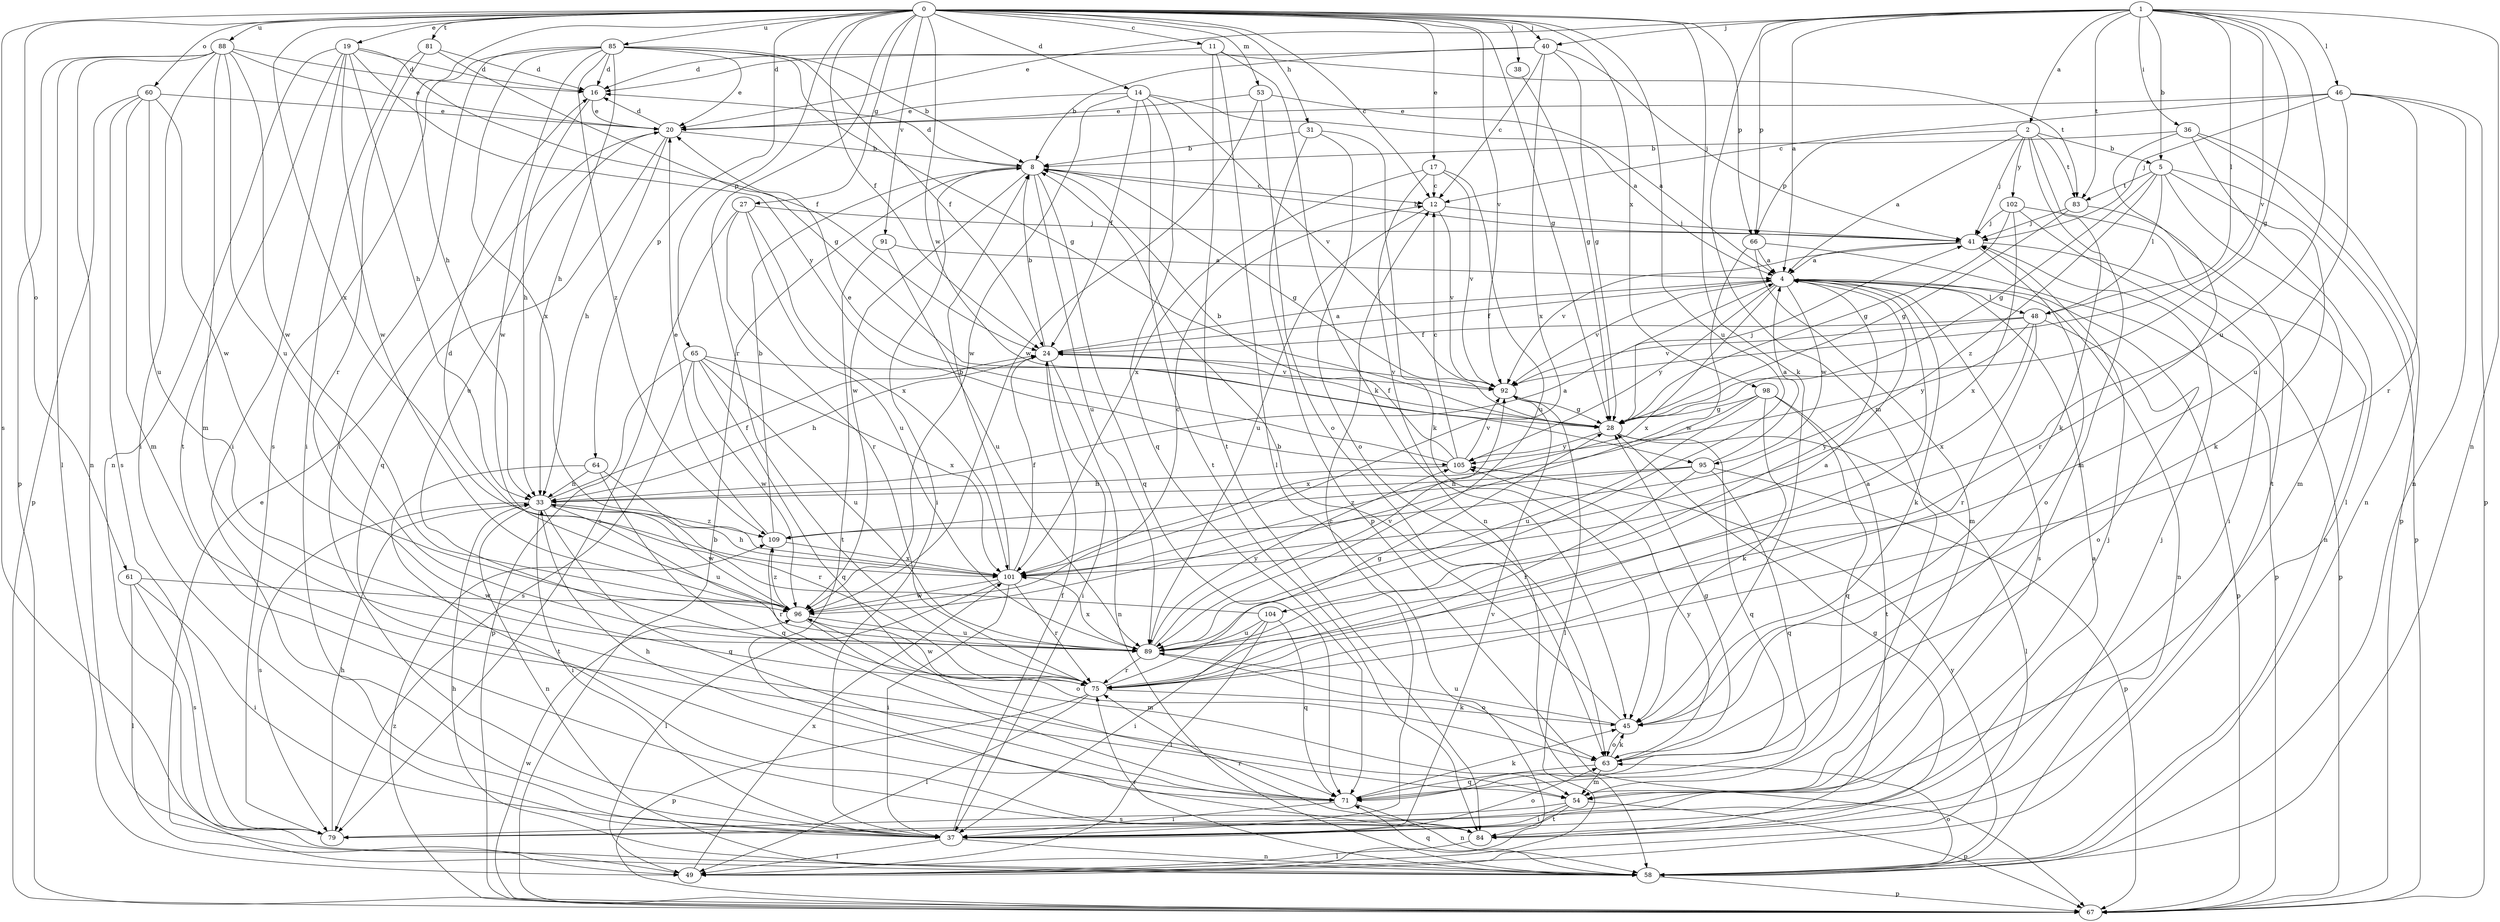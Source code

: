strict digraph  {
0;
1;
2;
4;
5;
8;
11;
12;
14;
16;
17;
19;
20;
24;
27;
28;
31;
33;
36;
37;
38;
40;
41;
45;
46;
48;
49;
53;
54;
58;
60;
61;
63;
64;
65;
66;
67;
71;
75;
79;
81;
83;
84;
85;
88;
89;
91;
92;
95;
96;
98;
101;
102;
104;
105;
109;
0 -> 11  [label=c];
0 -> 12  [label=c];
0 -> 14  [label=d];
0 -> 17  [label=e];
0 -> 19  [label=e];
0 -> 24  [label=f];
0 -> 27  [label=g];
0 -> 28  [label=g];
0 -> 31  [label=h];
0 -> 33  [label=h];
0 -> 38  [label=j];
0 -> 40  [label=j];
0 -> 45  [label=k];
0 -> 53  [label=m];
0 -> 60  [label=o];
0 -> 61  [label=o];
0 -> 64  [label=p];
0 -> 65  [label=p];
0 -> 66  [label=p];
0 -> 75  [label=r];
0 -> 79  [label=s];
0 -> 81  [label=t];
0 -> 85  [label=u];
0 -> 88  [label=u];
0 -> 89  [label=u];
0 -> 91  [label=v];
0 -> 92  [label=v];
0 -> 95  [label=w];
0 -> 98  [label=x];
0 -> 101  [label=x];
1 -> 2  [label=a];
1 -> 4  [label=a];
1 -> 5  [label=b];
1 -> 20  [label=e];
1 -> 28  [label=g];
1 -> 36  [label=i];
1 -> 40  [label=j];
1 -> 46  [label=l];
1 -> 48  [label=l];
1 -> 54  [label=m];
1 -> 58  [label=n];
1 -> 66  [label=p];
1 -> 83  [label=t];
1 -> 89  [label=u];
1 -> 92  [label=v];
2 -> 4  [label=a];
2 -> 5  [label=b];
2 -> 41  [label=j];
2 -> 45  [label=k];
2 -> 54  [label=m];
2 -> 66  [label=p];
2 -> 83  [label=t];
2 -> 102  [label=y];
4 -> 24  [label=f];
4 -> 45  [label=k];
4 -> 48  [label=l];
4 -> 58  [label=n];
4 -> 67  [label=p];
4 -> 79  [label=s];
4 -> 92  [label=v];
4 -> 95  [label=w];
4 -> 101  [label=x];
4 -> 104  [label=y];
4 -> 105  [label=y];
5 -> 28  [label=g];
5 -> 45  [label=k];
5 -> 48  [label=l];
5 -> 54  [label=m];
5 -> 67  [label=p];
5 -> 83  [label=t];
5 -> 109  [label=z];
8 -> 12  [label=c];
8 -> 16  [label=d];
8 -> 28  [label=g];
8 -> 37  [label=i];
8 -> 71  [label=q];
8 -> 89  [label=u];
8 -> 96  [label=w];
11 -> 16  [label=d];
11 -> 45  [label=k];
11 -> 49  [label=l];
11 -> 83  [label=t];
11 -> 84  [label=t];
12 -> 41  [label=j];
12 -> 89  [label=u];
12 -> 92  [label=v];
14 -> 4  [label=a];
14 -> 20  [label=e];
14 -> 24  [label=f];
14 -> 71  [label=q];
14 -> 84  [label=t];
14 -> 92  [label=v];
14 -> 96  [label=w];
16 -> 20  [label=e];
16 -> 33  [label=h];
17 -> 12  [label=c];
17 -> 58  [label=n];
17 -> 89  [label=u];
17 -> 92  [label=v];
17 -> 101  [label=x];
19 -> 16  [label=d];
19 -> 24  [label=f];
19 -> 33  [label=h];
19 -> 37  [label=i];
19 -> 58  [label=n];
19 -> 84  [label=t];
19 -> 96  [label=w];
19 -> 105  [label=y];
20 -> 8  [label=b];
20 -> 16  [label=d];
20 -> 33  [label=h];
20 -> 71  [label=q];
20 -> 89  [label=u];
24 -> 4  [label=a];
24 -> 8  [label=b];
24 -> 33  [label=h];
24 -> 37  [label=i];
24 -> 58  [label=n];
24 -> 92  [label=v];
27 -> 41  [label=j];
27 -> 75  [label=r];
27 -> 79  [label=s];
27 -> 89  [label=u];
27 -> 101  [label=x];
28 -> 24  [label=f];
28 -> 41  [label=j];
28 -> 49  [label=l];
28 -> 71  [label=q];
28 -> 105  [label=y];
31 -> 8  [label=b];
31 -> 45  [label=k];
31 -> 63  [label=o];
31 -> 67  [label=p];
33 -> 4  [label=a];
33 -> 24  [label=f];
33 -> 37  [label=i];
33 -> 58  [label=n];
33 -> 71  [label=q];
33 -> 79  [label=s];
33 -> 89  [label=u];
33 -> 96  [label=w];
33 -> 109  [label=z];
36 -> 8  [label=b];
36 -> 49  [label=l];
36 -> 58  [label=n];
36 -> 67  [label=p];
36 -> 84  [label=t];
37 -> 4  [label=a];
37 -> 12  [label=c];
37 -> 24  [label=f];
37 -> 49  [label=l];
37 -> 58  [label=n];
37 -> 63  [label=o];
37 -> 92  [label=v];
38 -> 28  [label=g];
40 -> 8  [label=b];
40 -> 12  [label=c];
40 -> 16  [label=d];
40 -> 28  [label=g];
40 -> 41  [label=j];
40 -> 101  [label=x];
41 -> 4  [label=a];
41 -> 8  [label=b];
41 -> 63  [label=o];
41 -> 67  [label=p];
41 -> 92  [label=v];
45 -> 8  [label=b];
45 -> 63  [label=o];
45 -> 89  [label=u];
46 -> 12  [label=c];
46 -> 20  [label=e];
46 -> 41  [label=j];
46 -> 58  [label=n];
46 -> 67  [label=p];
46 -> 75  [label=r];
46 -> 89  [label=u];
48 -> 24  [label=f];
48 -> 63  [label=o];
48 -> 75  [label=r];
48 -> 92  [label=v];
48 -> 101  [label=x];
48 -> 105  [label=y];
49 -> 20  [label=e];
49 -> 101  [label=x];
53 -> 4  [label=a];
53 -> 20  [label=e];
53 -> 63  [label=o];
53 -> 96  [label=w];
54 -> 37  [label=i];
54 -> 67  [label=p];
54 -> 79  [label=s];
54 -> 84  [label=t];
58 -> 33  [label=h];
58 -> 63  [label=o];
58 -> 67  [label=p];
58 -> 71  [label=q];
58 -> 75  [label=r];
58 -> 105  [label=y];
60 -> 20  [label=e];
60 -> 54  [label=m];
60 -> 67  [label=p];
60 -> 79  [label=s];
60 -> 89  [label=u];
60 -> 96  [label=w];
61 -> 37  [label=i];
61 -> 49  [label=l];
61 -> 79  [label=s];
61 -> 96  [label=w];
63 -> 28  [label=g];
63 -> 45  [label=k];
63 -> 54  [label=m];
63 -> 71  [label=q];
63 -> 105  [label=y];
64 -> 33  [label=h];
64 -> 71  [label=q];
64 -> 75  [label=r];
64 -> 84  [label=t];
65 -> 67  [label=p];
65 -> 71  [label=q];
65 -> 79  [label=s];
65 -> 89  [label=u];
65 -> 92  [label=v];
65 -> 96  [label=w];
65 -> 101  [label=x];
66 -> 4  [label=a];
66 -> 54  [label=m];
66 -> 67  [label=p];
66 -> 96  [label=w];
67 -> 8  [label=b];
67 -> 96  [label=w];
67 -> 109  [label=z];
71 -> 33  [label=h];
71 -> 37  [label=i];
71 -> 45  [label=k];
71 -> 58  [label=n];
75 -> 4  [label=a];
75 -> 28  [label=g];
75 -> 45  [label=k];
75 -> 49  [label=l];
75 -> 67  [label=p];
75 -> 96  [label=w];
79 -> 33  [label=h];
79 -> 41  [label=j];
81 -> 16  [label=d];
81 -> 28  [label=g];
81 -> 37  [label=i];
81 -> 75  [label=r];
83 -> 28  [label=g];
83 -> 41  [label=j];
83 -> 75  [label=r];
84 -> 28  [label=g];
84 -> 41  [label=j];
84 -> 49  [label=l];
84 -> 75  [label=r];
85 -> 8  [label=b];
85 -> 16  [label=d];
85 -> 20  [label=e];
85 -> 24  [label=f];
85 -> 28  [label=g];
85 -> 33  [label=h];
85 -> 37  [label=i];
85 -> 79  [label=s];
85 -> 96  [label=w];
85 -> 101  [label=x];
85 -> 109  [label=z];
88 -> 16  [label=d];
88 -> 20  [label=e];
88 -> 37  [label=i];
88 -> 49  [label=l];
88 -> 54  [label=m];
88 -> 58  [label=n];
88 -> 67  [label=p];
88 -> 89  [label=u];
88 -> 96  [label=w];
89 -> 4  [label=a];
89 -> 63  [label=o];
89 -> 75  [label=r];
89 -> 92  [label=v];
89 -> 101  [label=x];
89 -> 105  [label=y];
91 -> 4  [label=a];
91 -> 84  [label=t];
91 -> 89  [label=u];
92 -> 28  [label=g];
92 -> 49  [label=l];
95 -> 4  [label=a];
95 -> 33  [label=h];
95 -> 67  [label=p];
95 -> 71  [label=q];
95 -> 75  [label=r];
95 -> 109  [label=z];
96 -> 12  [label=c];
96 -> 54  [label=m];
96 -> 63  [label=o];
96 -> 89  [label=u];
96 -> 109  [label=z];
98 -> 28  [label=g];
98 -> 45  [label=k];
98 -> 71  [label=q];
98 -> 84  [label=t];
98 -> 89  [label=u];
98 -> 101  [label=x];
101 -> 8  [label=b];
101 -> 24  [label=f];
101 -> 33  [label=h];
101 -> 37  [label=i];
101 -> 49  [label=l];
101 -> 75  [label=r];
101 -> 96  [label=w];
102 -> 28  [label=g];
102 -> 37  [label=i];
102 -> 41  [label=j];
102 -> 58  [label=n];
102 -> 101  [label=x];
104 -> 16  [label=d];
104 -> 37  [label=i];
104 -> 49  [label=l];
104 -> 71  [label=q];
104 -> 89  [label=u];
105 -> 8  [label=b];
105 -> 12  [label=c];
105 -> 20  [label=e];
105 -> 33  [label=h];
105 -> 92  [label=v];
109 -> 8  [label=b];
109 -> 20  [label=e];
109 -> 75  [label=r];
109 -> 101  [label=x];
}
